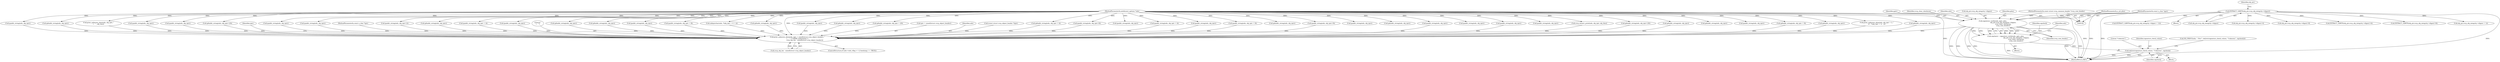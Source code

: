 digraph "0_tcpdump_3c8a2b0e91d8d8947e89384dacf6b54673083e71@pointer" {
"1003077" [label="(Call,signature_verify(ndo, pptr, plen,\n                                            obj_ptr.rsvp_obj_integrity->digest,\n                                            rsvp_clear_checksum,\n                                            rsvp_com_header))"];
"1000143" [label="(MethodParameterIn,netdissect_options *ndo)"];
"1000144" [label="(MethodParameterIn,const u_char *pptr)"];
"1000145" [label="(MethodParameterIn,u_int plen)"];
"1003043" [label="(Call,EXTRACT_32BITS(obj_ptr.rsvp_obj_integrity->digest))"];
"1000149" [label="(MethodParameterIn,const struct rsvp_common_header *rsvp_com_header)"];
"1003075" [label="(Call,sigcheck = signature_verify(ndo, pptr, plen,\n                                            obj_ptr.rsvp_obj_integrity->digest,\n                                            rsvp_clear_checksum,\n                                            rsvp_com_header))"];
"1003093" [label="(Call,tok2str(signature_check_values, \"Unknown\", sigcheck))"];
"1003345" [label="(Call,print_unknown_data(ndo, tptr + sizeof(struct rsvp_object_header), \"\n\t    \", /* FIXME indentation */\n                               rsvp_obj_len - sizeof(struct rsvp_object_header)))"];
"1002971" [label="(Block,)"];
"1000939" [label="(Call,ip6addr_string(ndo, obj_tptr))"];
"1003388" [label="(MethodReturn,RET)"];
"1000909" [label="(Call,ip6addr_string(ndo, obj_tptr))"];
"1003347" [label="(Call,tptr + sizeof(struct rsvp_object_header))"];
"1000469" [label="(Call,ip6addr_string(ndo, obj_tptr + 20))"];
"1003079" [label="(Identifier,pptr)"];
"1002577" [label="(Call,ipaddr_string(ndo, obj_tptr + 4))"];
"1003076" [label="(Identifier,sigcheck)"];
"1003096" [label="(Identifier,sigcheck)"];
"1003050" [label="(Call,EXTRACT_32BITS(obj_ptr.rsvp_obj_integrity->digest+4))"];
"1003094" [label="(Identifier,signature_check_values)"];
"1003088" [label="(Call,ND_PRINT((ndo, \" (%s)\", tok2str(signature_check_values, \"Unknown\", sigcheck))))"];
"1002312" [label="(Call,ipaddr_string(ndo, obj_tptr))"];
"1000577" [label="(Call,ipaddr_string(ndo, obj_tptr + 8))"];
"1001023" [label="(Call,ipaddr_string(ndo, obj_tptr+8))"];
"1003043" [label="(Call,EXTRACT_32BITS(obj_ptr.rsvp_obj_integrity->digest))"];
"1000532" [label="(Call,ipaddr_string(ndo, obj_tptr))"];
"1003086" [label="(Identifier,rsvp_clear_checksum)"];
"1002574" [label="(Call,ipaddr_string(ndo, obj_tptr))"];
"1003059" [label="(Call,EXTRACT_32BITS(obj_ptr.rsvp_obj_integrity->digest+8))"];
"1003352" [label="(Call,rsvp_obj_len - sizeof(struct rsvp_object_header))"];
"1003044" [label="(Call,obj_ptr.rsvp_obj_integrity->digest)"];
"1000614" [label="(Call,ipaddr_string(ndo, obj_tptr))"];
"1000361" [label="(Call,ipaddr_string(ndo, obj_tptr))"];
"1003346" [label="(Identifier,ndo)"];
"1002280" [label="(Call,ip6addr_string(ndo, obj_tptr+20))"];
"1002179" [label="(Call,ip6addr_string(ndo, obj_tptr))"];
"1000504" [label="(Call,ip6addr_string(ndo, obj_tptr + 8))"];
"1003077" [label="(Call,signature_verify(ndo, pptr, plen,\n                                            obj_ptr.rsvp_obj_integrity->digest,\n                                            rsvp_clear_checksum,\n                                            rsvp_com_header))"];
"1000182" [label="(Call,(const struct rsvp_object_header *)tptr)"];
"1000461" [label="(Call,ip6addr_string(ndo, obj_tptr))"];
"1003078" [label="(Identifier,ndo)"];
"1003068" [label="(Call,obj_ptr.rsvp_obj_integrity->digest + 12)"];
"1000144" [label="(MethodParameterIn,const u_char *pptr)"];
"1001957" [label="(Call,ip6addr_string(ndo, obj_tptr))"];
"1000569" [label="(Call,ipaddr_string(ndo, obj_tptr))"];
"1003067" [label="(Call,EXTRACT_32BITS(obj_ptr.rsvp_obj_integrity->digest + 12))"];
"1002874" [label="(Call,print_unknown_data(ndo, obj_tptr + 2, \"\n\t\t\", *(obj_tptr + 1) - 2))"];
"1002746" [label="(Call,ip6addr_string(ndo, obj_tptr))"];
"1003081" [label="(Call,obj_ptr.rsvp_obj_integrity->digest)"];
"1000642" [label="(Call,ip6addr_string(ndo, obj_tptr))"];
"1003091" [label="(Block,)"];
"1000143" [label="(MethodParameterIn,netdissect_options *ndo)"];
"1003329" [label="(Call,print_unknown_data(ndo, obj_tptr, \"\n\t    \", obj_tlen))"];
"1003278" [label="(Call,ipaddr_string(ndo, obj_tptr))"];
"1003075" [label="(Call,sigcheck = signature_verify(ndo, pptr, plen,\n                                            obj_ptr.rsvp_obj_integrity->digest,\n                                            rsvp_clear_checksum,\n                                            rsvp_com_header))"];
"1002239" [label="(Call,ipaddr_string(ndo, obj_tptr))"];
"1003042" [label="(Block,)"];
"1002656" [label="(Call,ipaddr_string(ndo, obj_tptr))"];
"1000950" [label="(Call,ip6addr_string(ndo, obj_tptr+20))"];
"1003051" [label="(Call,obj_ptr.rsvp_obj_integrity->digest+4)"];
"1002149" [label="(Call,ipaddr_string(ndo, obj_tptr))"];
"1003351" [label="(Literal,\"\n\t    \")"];
"1000982" [label="(Call,ipaddr_string(ndo, obj_tptr))"];
"1001012" [label="(Call,ipaddr_string(ndo, obj_tptr))"];
"1001403" [label="(Call,ipaddr_string(ndo, obj_tptr+2))"];
"1001788" [label="(Call,ip6addr_string(ndo, obj_tptr + 4))"];
"1000408" [label="(Call,ip6addr_string(ndo, obj_tptr))"];
"1001767" [label="(Call,ipaddr_string(ndo, obj_tptr + 4))"];
"1002353" [label="(Call,ipaddr_string(ndo, obj_tptr+8))"];
"1002269" [label="(Call,ip6addr_string(ndo, obj_tptr))"];
"1003357" [label="(Identifier,tptr)"];
"1000146" [label="(MethodParameterIn,const u_char *tptr)"];
"1003095" [label="(Literal,\"Unknown\")"];
"1003087" [label="(Identifier,rsvp_com_header)"];
"1001921" [label="(Call,ipaddr_string(ndo, obj_tptr))"];
"1003345" [label="(Call,print_unknown_data(ndo, tptr + sizeof(struct rsvp_object_header), \"\n\t    \", /* FIXME indentation */\n                               rsvp_obj_len - sizeof(struct rsvp_object_header)))"];
"1003060" [label="(Call,obj_ptr.rsvp_obj_integrity->digest+8)"];
"1002342" [label="(Call,ipaddr_string(ndo, obj_tptr))"];
"1002105" [label="(Call,rsvp_intserv_print(ndo, obj_tptr, obj_tlen))"];
"1000145" [label="(MethodParameterIn,u_int plen)"];
"1003303" [label="(Call,ip6addr_string(ndo, obj_tptr))"];
"1003080" [label="(Identifier,plen)"];
"1003090" [label="(Identifier,ndo)"];
"1003335" [label="(ControlStructure,if (ndo->ndo_vflag > 1 || hexdump == TRUE))"];
"1003093" [label="(Call,tok2str(signature_check_values, \"Unknown\", sigcheck))"];
"1000707" [label="(Call,ip6addr_string(ndo, obj_tptr))"];
"1000679" [label="(Call,ipaddr_string(ndo, obj_tptr))"];
"1000540" [label="(Call,ipaddr_string(ndo, obj_tptr + 8))"];
"1000149" [label="(MethodParameterIn,const struct rsvp_common_header *rsvp_com_header)"];
"1001612" [label="(Call,safeputchar(ndo, *(obj_tptr + 4 + i)))"];
"1002209" [label="(Call,ip6addr_string(ndo, obj_tptr))"];
"1000879" [label="(Call,ipaddr_string(ndo, obj_tptr))"];
"1003054" [label="(Identifier,obj_ptr)"];
"1003077" -> "1003075"  [label="AST: "];
"1003077" -> "1003087"  [label="CFG: "];
"1003078" -> "1003077"  [label="AST: "];
"1003079" -> "1003077"  [label="AST: "];
"1003080" -> "1003077"  [label="AST: "];
"1003081" -> "1003077"  [label="AST: "];
"1003086" -> "1003077"  [label="AST: "];
"1003087" -> "1003077"  [label="AST: "];
"1003075" -> "1003077"  [label="CFG: "];
"1003077" -> "1003388"  [label="DDG: "];
"1003077" -> "1003388"  [label="DDG: "];
"1003077" -> "1003388"  [label="DDG: "];
"1003077" -> "1003388"  [label="DDG: "];
"1003077" -> "1003388"  [label="DDG: "];
"1003077" -> "1003388"  [label="DDG: "];
"1003077" -> "1003075"  [label="DDG: "];
"1003077" -> "1003075"  [label="DDG: "];
"1003077" -> "1003075"  [label="DDG: "];
"1003077" -> "1003075"  [label="DDG: "];
"1003077" -> "1003075"  [label="DDG: "];
"1003077" -> "1003075"  [label="DDG: "];
"1000143" -> "1003077"  [label="DDG: "];
"1000144" -> "1003077"  [label="DDG: "];
"1000145" -> "1003077"  [label="DDG: "];
"1003043" -> "1003077"  [label="DDG: "];
"1000149" -> "1003077"  [label="DDG: "];
"1003077" -> "1003345"  [label="DDG: "];
"1000143" -> "1000142"  [label="AST: "];
"1000143" -> "1003388"  [label="DDG: "];
"1000143" -> "1000361"  [label="DDG: "];
"1000143" -> "1000408"  [label="DDG: "];
"1000143" -> "1000461"  [label="DDG: "];
"1000143" -> "1000469"  [label="DDG: "];
"1000143" -> "1000504"  [label="DDG: "];
"1000143" -> "1000532"  [label="DDG: "];
"1000143" -> "1000540"  [label="DDG: "];
"1000143" -> "1000569"  [label="DDG: "];
"1000143" -> "1000577"  [label="DDG: "];
"1000143" -> "1000614"  [label="DDG: "];
"1000143" -> "1000642"  [label="DDG: "];
"1000143" -> "1000679"  [label="DDG: "];
"1000143" -> "1000707"  [label="DDG: "];
"1000143" -> "1000879"  [label="DDG: "];
"1000143" -> "1000909"  [label="DDG: "];
"1000143" -> "1000939"  [label="DDG: "];
"1000143" -> "1000950"  [label="DDG: "];
"1000143" -> "1000982"  [label="DDG: "];
"1000143" -> "1001012"  [label="DDG: "];
"1000143" -> "1001023"  [label="DDG: "];
"1000143" -> "1001403"  [label="DDG: "];
"1000143" -> "1001612"  [label="DDG: "];
"1000143" -> "1001767"  [label="DDG: "];
"1000143" -> "1001788"  [label="DDG: "];
"1000143" -> "1001921"  [label="DDG: "];
"1000143" -> "1001957"  [label="DDG: "];
"1000143" -> "1002105"  [label="DDG: "];
"1000143" -> "1002149"  [label="DDG: "];
"1000143" -> "1002179"  [label="DDG: "];
"1000143" -> "1002209"  [label="DDG: "];
"1000143" -> "1002239"  [label="DDG: "];
"1000143" -> "1002269"  [label="DDG: "];
"1000143" -> "1002280"  [label="DDG: "];
"1000143" -> "1002312"  [label="DDG: "];
"1000143" -> "1002342"  [label="DDG: "];
"1000143" -> "1002353"  [label="DDG: "];
"1000143" -> "1002574"  [label="DDG: "];
"1000143" -> "1002577"  [label="DDG: "];
"1000143" -> "1002656"  [label="DDG: "];
"1000143" -> "1002746"  [label="DDG: "];
"1000143" -> "1002874"  [label="DDG: "];
"1000143" -> "1003278"  [label="DDG: "];
"1000143" -> "1003303"  [label="DDG: "];
"1000143" -> "1003329"  [label="DDG: "];
"1000143" -> "1003345"  [label="DDG: "];
"1000144" -> "1000142"  [label="AST: "];
"1000144" -> "1003388"  [label="DDG: "];
"1000145" -> "1000142"  [label="AST: "];
"1000145" -> "1003388"  [label="DDG: "];
"1003043" -> "1003042"  [label="AST: "];
"1003043" -> "1003044"  [label="CFG: "];
"1003044" -> "1003043"  [label="AST: "];
"1003054" -> "1003043"  [label="CFG: "];
"1003043" -> "1003388"  [label="DDG: "];
"1003043" -> "1003050"  [label="DDG: "];
"1003043" -> "1003051"  [label="DDG: "];
"1003043" -> "1003059"  [label="DDG: "];
"1003043" -> "1003060"  [label="DDG: "];
"1003043" -> "1003067"  [label="DDG: "];
"1003043" -> "1003068"  [label="DDG: "];
"1000149" -> "1000142"  [label="AST: "];
"1000149" -> "1003388"  [label="DDG: "];
"1003075" -> "1002971"  [label="AST: "];
"1003076" -> "1003075"  [label="AST: "];
"1003090" -> "1003075"  [label="CFG: "];
"1003075" -> "1003388"  [label="DDG: "];
"1003075" -> "1003093"  [label="DDG: "];
"1003093" -> "1003091"  [label="AST: "];
"1003093" -> "1003096"  [label="CFG: "];
"1003094" -> "1003093"  [label="AST: "];
"1003095" -> "1003093"  [label="AST: "];
"1003096" -> "1003093"  [label="AST: "];
"1003088" -> "1003093"  [label="CFG: "];
"1003093" -> "1003388"  [label="DDG: "];
"1003093" -> "1003388"  [label="DDG: "];
"1003093" -> "1003388"  [label="DDG: "];
"1003345" -> "1003335"  [label="AST: "];
"1003345" -> "1003352"  [label="CFG: "];
"1003346" -> "1003345"  [label="AST: "];
"1003347" -> "1003345"  [label="AST: "];
"1003351" -> "1003345"  [label="AST: "];
"1003352" -> "1003345"  [label="AST: "];
"1003357" -> "1003345"  [label="CFG: "];
"1000642" -> "1003345"  [label="DDG: "];
"1003303" -> "1003345"  [label="DDG: "];
"1001023" -> "1003345"  [label="DDG: "];
"1002179" -> "1003345"  [label="DDG: "];
"1003329" -> "1003345"  [label="DDG: "];
"1002105" -> "1003345"  [label="DDG: "];
"1000408" -> "1003345"  [label="DDG: "];
"1000679" -> "1003345"  [label="DDG: "];
"1002239" -> "1003345"  [label="DDG: "];
"1001403" -> "1003345"  [label="DDG: "];
"1003278" -> "1003345"  [label="DDG: "];
"1000614" -> "1003345"  [label="DDG: "];
"1000982" -> "1003345"  [label="DDG: "];
"1001612" -> "1003345"  [label="DDG: "];
"1001921" -> "1003345"  [label="DDG: "];
"1001957" -> "1003345"  [label="DDG: "];
"1000707" -> "1003345"  [label="DDG: "];
"1002353" -> "1003345"  [label="DDG: "];
"1002746" -> "1003345"  [label="DDG: "];
"1002280" -> "1003345"  [label="DDG: "];
"1000577" -> "1003345"  [label="DDG: "];
"1002209" -> "1003345"  [label="DDG: "];
"1000950" -> "1003345"  [label="DDG: "];
"1000909" -> "1003345"  [label="DDG: "];
"1000504" -> "1003345"  [label="DDG: "];
"1002149" -> "1003345"  [label="DDG: "];
"1000361" -> "1003345"  [label="DDG: "];
"1001767" -> "1003345"  [label="DDG: "];
"1002312" -> "1003345"  [label="DDG: "];
"1002874" -> "1003345"  [label="DDG: "];
"1000879" -> "1003345"  [label="DDG: "];
"1002656" -> "1003345"  [label="DDG: "];
"1002577" -> "1003345"  [label="DDG: "];
"1000469" -> "1003345"  [label="DDG: "];
"1000540" -> "1003345"  [label="DDG: "];
"1001788" -> "1003345"  [label="DDG: "];
"1000146" -> "1003345"  [label="DDG: "];
"1000182" -> "1003345"  [label="DDG: "];
"1003352" -> "1003345"  [label="DDG: "];
}
